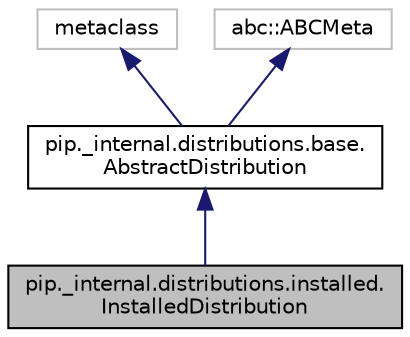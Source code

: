 digraph "pip._internal.distributions.installed.InstalledDistribution"
{
 // LATEX_PDF_SIZE
  edge [fontname="Helvetica",fontsize="10",labelfontname="Helvetica",labelfontsize="10"];
  node [fontname="Helvetica",fontsize="10",shape=record];
  Node1 [label="pip._internal.distributions.installed.\lInstalledDistribution",height=0.2,width=0.4,color="black", fillcolor="grey75", style="filled", fontcolor="black",tooltip=" "];
  Node2 -> Node1 [dir="back",color="midnightblue",fontsize="10",style="solid"];
  Node2 [label="pip._internal.distributions.base.\lAbstractDistribution",height=0.2,width=0.4,color="black", fillcolor="white", style="filled",URL="$classpip_1_1__internal_1_1distributions_1_1base_1_1AbstractDistribution.html",tooltip=" "];
  Node3 -> Node2 [dir="back",color="midnightblue",fontsize="10",style="solid"];
  Node3 [label="metaclass",height=0.2,width=0.4,color="grey75", fillcolor="white", style="filled",tooltip=" "];
  Node4 -> Node2 [dir="back",color="midnightblue",fontsize="10",style="solid"];
  Node4 [label="abc::ABCMeta",height=0.2,width=0.4,color="grey75", fillcolor="white", style="filled",tooltip=" "];
}
